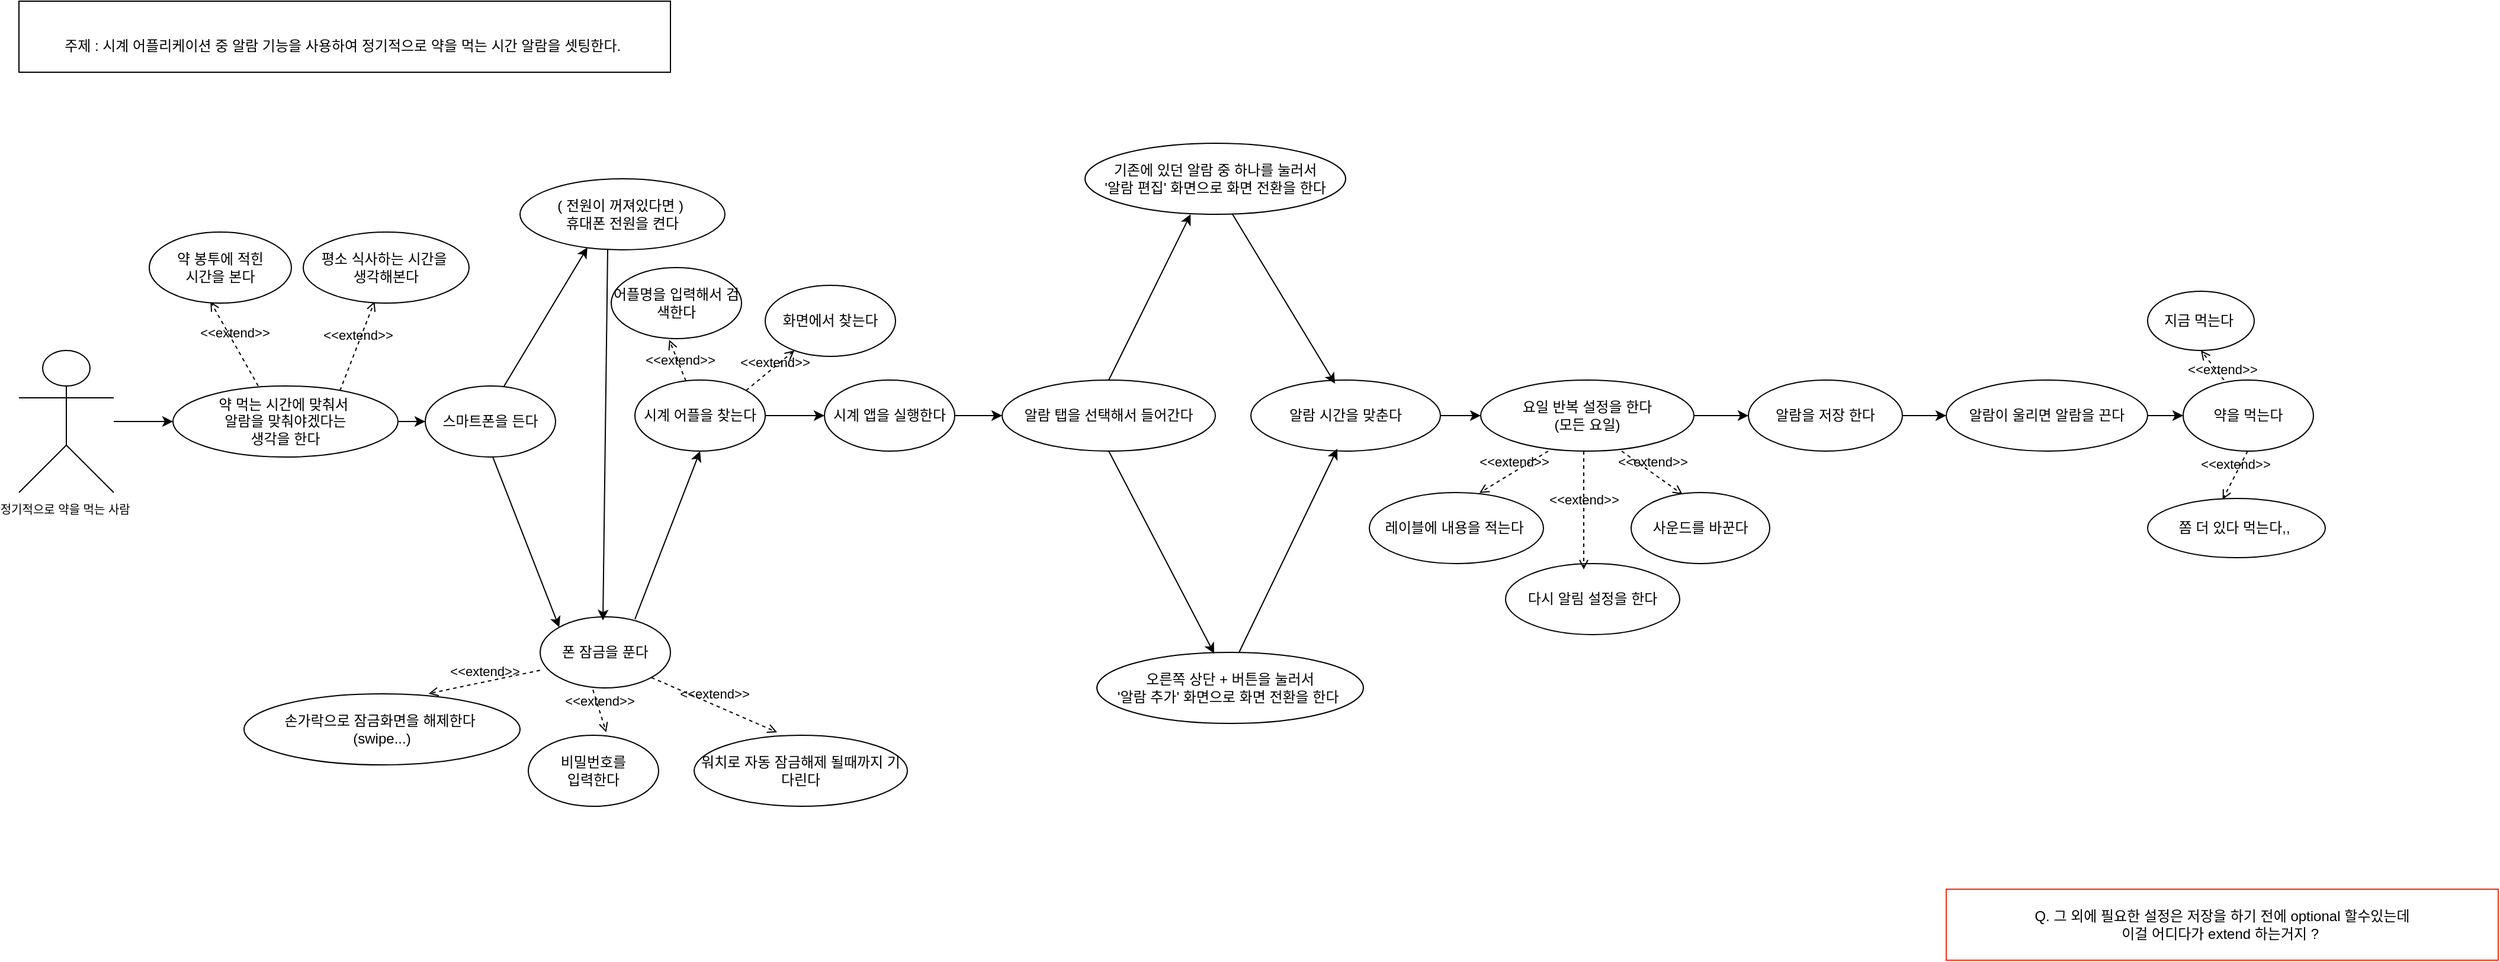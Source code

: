 <mxfile version="21.6.9" type="github">
  <diagram name="페이지-1" id="njK5p5rhTmzjdiSMJk1E">
    <mxGraphModel dx="2265" dy="787" grid="1" gridSize="10" guides="1" tooltips="1" connect="1" arrows="1" fold="1" page="1" pageScale="1" pageWidth="827" pageHeight="1169" math="0" shadow="0">
      <root>
        <mxCell id="0" />
        <mxCell id="1" parent="0" />
        <mxCell id="BJGbjpMF_LNjH99lksO5-61" value="" style="edgeStyle=orthogonalEdgeStyle;rounded=0;orthogonalLoop=1;jettySize=auto;html=1;" parent="1" source="BJGbjpMF_LNjH99lksO5-1" target="BJGbjpMF_LNjH99lksO5-39" edge="1">
          <mxGeometry relative="1" as="geometry" />
        </mxCell>
        <mxCell id="BJGbjpMF_LNjH99lksO5-1" value="&lt;font style=&quot;font-size: 10px;&quot;&gt;정기적으로 약을 먹는 사람&amp;nbsp;&lt;/font&gt;" style="shape=umlActor;verticalLabelPosition=bottom;verticalAlign=top;html=1;outlineConnect=0;" parent="1" vertex="1">
          <mxGeometry x="-800" y="385" width="80" height="120" as="geometry" />
        </mxCell>
        <mxCell id="BJGbjpMF_LNjH99lksO5-10" value="스마트폰을 든다" style="ellipse;whiteSpace=wrap;html=1;" parent="1" vertex="1">
          <mxGeometry x="-457" y="415" width="110" height="60" as="geometry" />
        </mxCell>
        <mxCell id="pdw7sznRlgDm5ee45Mnq-9" value="" style="edgeStyle=orthogonalEdgeStyle;rounded=0;orthogonalLoop=1;jettySize=auto;html=1;" edge="1" parent="1" source="BJGbjpMF_LNjH99lksO5-11" target="BJGbjpMF_LNjH99lksO5-12">
          <mxGeometry relative="1" as="geometry" />
        </mxCell>
        <mxCell id="BJGbjpMF_LNjH99lksO5-11" value="시계 앱을 실행한다" style="ellipse;whiteSpace=wrap;html=1;" parent="1" vertex="1">
          <mxGeometry x="-120" y="410" width="110" height="60" as="geometry" />
        </mxCell>
        <mxCell id="BJGbjpMF_LNjH99lksO5-12" value="알람 탭을 선택해서 들어간다" style="ellipse;whiteSpace=wrap;html=1;" parent="1" vertex="1">
          <mxGeometry x="30" y="410" width="180" height="60" as="geometry" />
        </mxCell>
        <mxCell id="BJGbjpMF_LNjH99lksO5-22" value="기존에 있던 알람 중 하나를 눌러서 &lt;br&gt;&#39;알람 편집&#39;&amp;nbsp;화면으로 화면 전환을 한다" style="ellipse;whiteSpace=wrap;html=1;" parent="1" vertex="1">
          <mxGeometry x="100" y="210" width="220" height="60" as="geometry" />
        </mxCell>
        <mxCell id="BJGbjpMF_LNjH99lksO5-24" value="오른쪽 상단 + 버튼을 눌러서 &lt;br&gt;&#39;알람 추가&#39; 화면으로 화면 전환을 한다&amp;nbsp;" style="ellipse;whiteSpace=wrap;html=1;" parent="1" vertex="1">
          <mxGeometry x="110" y="640" width="225" height="60" as="geometry" />
        </mxCell>
        <mxCell id="pdw7sznRlgDm5ee45Mnq-17" value="" style="edgeStyle=orthogonalEdgeStyle;rounded=0;orthogonalLoop=1;jettySize=auto;html=1;" edge="1" parent="1" source="BJGbjpMF_LNjH99lksO5-26" target="BJGbjpMF_LNjH99lksO5-27">
          <mxGeometry relative="1" as="geometry" />
        </mxCell>
        <mxCell id="BJGbjpMF_LNjH99lksO5-26" value="알람이 울리면 알람을 끈다" style="ellipse;whiteSpace=wrap;html=1;" parent="1" vertex="1">
          <mxGeometry x="827" y="410" width="170" height="60" as="geometry" />
        </mxCell>
        <mxCell id="BJGbjpMF_LNjH99lksO5-27" value="약을 먹는다" style="ellipse;whiteSpace=wrap;html=1;" parent="1" vertex="1">
          <mxGeometry x="1027" y="410" width="110" height="60" as="geometry" />
        </mxCell>
        <mxCell id="BJGbjpMF_LNjH99lksO5-28" value="지금 먹는다&amp;nbsp;" style="ellipse;whiteSpace=wrap;html=1;" parent="1" vertex="1">
          <mxGeometry x="997" y="335" width="90" height="50" as="geometry" />
        </mxCell>
        <mxCell id="BJGbjpMF_LNjH99lksO5-30" value="&lt;br&gt;주제 : 시계 어플리케이션 중 알람 기능을 사용하여 정기적으로 약을 먹는 시간 알람을 셋팅한다.&amp;nbsp;&lt;br&gt;" style="rounded=0;whiteSpace=wrap;html=1;" parent="1" vertex="1">
          <mxGeometry x="-800" y="90" width="550" height="60" as="geometry" />
        </mxCell>
        <mxCell id="BJGbjpMF_LNjH99lksO5-31" value="폰 잠금을 푼다" style="ellipse;whiteSpace=wrap;html=1;" parent="1" vertex="1">
          <mxGeometry x="-360" y="610" width="110" height="60" as="geometry" />
        </mxCell>
        <mxCell id="BJGbjpMF_LNjH99lksO5-32" value="( 전원이 꺼져있다면 )&amp;nbsp;&lt;br&gt;휴대폰 전원을 켠다" style="ellipse;whiteSpace=wrap;html=1;" parent="1" vertex="1">
          <mxGeometry x="-377" y="240" width="173" height="60" as="geometry" />
        </mxCell>
        <mxCell id="pdw7sznRlgDm5ee45Mnq-8" value="" style="edgeStyle=orthogonalEdgeStyle;rounded=0;orthogonalLoop=1;jettySize=auto;html=1;" edge="1" parent="1" source="BJGbjpMF_LNjH99lksO5-33" target="BJGbjpMF_LNjH99lksO5-11">
          <mxGeometry relative="1" as="geometry" />
        </mxCell>
        <mxCell id="BJGbjpMF_LNjH99lksO5-33" value="시계 어플을 찾는다" style="ellipse;whiteSpace=wrap;html=1;" parent="1" vertex="1">
          <mxGeometry x="-280" y="410" width="110" height="60" as="geometry" />
        </mxCell>
        <mxCell id="BJGbjpMF_LNjH99lksO5-34" value="손가락으로 잠금화면을 해제한다&amp;nbsp;&lt;br&gt;(swipe...)" style="ellipse;whiteSpace=wrap;html=1;" parent="1" vertex="1">
          <mxGeometry x="-610" y="675" width="233" height="60" as="geometry" />
        </mxCell>
        <mxCell id="BJGbjpMF_LNjH99lksO5-35" value="비밀번호를 &lt;br&gt;입력한다" style="ellipse;whiteSpace=wrap;html=1;" parent="1" vertex="1">
          <mxGeometry x="-370" y="710" width="110" height="60" as="geometry" />
        </mxCell>
        <mxCell id="BJGbjpMF_LNjH99lksO5-36" value="워치로 자동 잠금해제 될때까지 기다린다" style="ellipse;whiteSpace=wrap;html=1;" parent="1" vertex="1">
          <mxGeometry x="-230" y="710" width="180" height="60" as="geometry" />
        </mxCell>
        <mxCell id="BJGbjpMF_LNjH99lksO5-37" value="화면에서 찾는다" style="ellipse;whiteSpace=wrap;html=1;" parent="1" vertex="1">
          <mxGeometry x="-170" y="330" width="110" height="60" as="geometry" />
        </mxCell>
        <mxCell id="BJGbjpMF_LNjH99lksO5-38" value="어플명을 입력해서 검색한다" style="ellipse;whiteSpace=wrap;html=1;" parent="1" vertex="1">
          <mxGeometry x="-300" y="315" width="110" height="60" as="geometry" />
        </mxCell>
        <mxCell id="pdw7sznRlgDm5ee45Mnq-1" value="" style="edgeStyle=orthogonalEdgeStyle;rounded=0;orthogonalLoop=1;jettySize=auto;html=1;" edge="1" parent="1" source="BJGbjpMF_LNjH99lksO5-39" target="BJGbjpMF_LNjH99lksO5-10">
          <mxGeometry relative="1" as="geometry" />
        </mxCell>
        <mxCell id="BJGbjpMF_LNjH99lksO5-39" value="약 먹는 시간에 맞춰서&amp;nbsp;&lt;br&gt;알람을 맞춰야겠다는&lt;br&gt;생각을 한다" style="ellipse;whiteSpace=wrap;html=1;" parent="1" vertex="1">
          <mxGeometry x="-670" y="415" width="190" height="60" as="geometry" />
        </mxCell>
        <mxCell id="BJGbjpMF_LNjH99lksO5-40" value="&amp;lt;&amp;lt;extend&amp;gt;&amp;gt;" style="html=1;verticalAlign=bottom;labelBackgroundColor=none;endArrow=open;endFill=0;dashed=1;rounded=0;entryX=0.43;entryY=0.977;entryDx=0;entryDy=0;entryPerimeter=0;" parent="1" target="BJGbjpMF_LNjH99lksO5-41" edge="1">
          <mxGeometry width="160" relative="1" as="geometry">
            <mxPoint x="-598" y="415" as="sourcePoint" />
            <mxPoint x="-490" y="415" as="targetPoint" />
          </mxGeometry>
        </mxCell>
        <mxCell id="BJGbjpMF_LNjH99lksO5-41" value="약 봉투에 적힌&lt;br&gt;시간을 본다" style="ellipse;whiteSpace=wrap;html=1;" parent="1" vertex="1">
          <mxGeometry x="-690" y="285" width="120" height="60" as="geometry" />
        </mxCell>
        <mxCell id="BJGbjpMF_LNjH99lksO5-42" value="&amp;lt;&amp;lt;extend&amp;gt;&amp;gt;" style="html=1;verticalAlign=bottom;labelBackgroundColor=none;endArrow=open;endFill=0;dashed=1;rounded=0;entryX=0.43;entryY=0.977;entryDx=0;entryDy=0;entryPerimeter=0;exitX=0.742;exitY=0.066;exitDx=0;exitDy=0;exitPerimeter=0;" parent="1" source="BJGbjpMF_LNjH99lksO5-39" target="BJGbjpMF_LNjH99lksO5-43" edge="1">
          <mxGeometry width="160" relative="1" as="geometry">
            <mxPoint x="-508" y="415" as="sourcePoint" />
            <mxPoint x="-400" y="415" as="targetPoint" />
          </mxGeometry>
        </mxCell>
        <mxCell id="BJGbjpMF_LNjH99lksO5-43" value="평소 식사하는 시간을&amp;nbsp;&lt;br&gt;생각해본다" style="ellipse;whiteSpace=wrap;html=1;" parent="1" vertex="1">
          <mxGeometry x="-560" y="285" width="140" height="60" as="geometry" />
        </mxCell>
        <mxCell id="pdw7sznRlgDm5ee45Mnq-14" value="" style="edgeStyle=orthogonalEdgeStyle;rounded=0;orthogonalLoop=1;jettySize=auto;html=1;" edge="1" parent="1" source="BJGbjpMF_LNjH99lksO5-44" target="BJGbjpMF_LNjH99lksO5-46">
          <mxGeometry relative="1" as="geometry" />
        </mxCell>
        <mxCell id="BJGbjpMF_LNjH99lksO5-44" value="알람 시간을 맞춘다" style="ellipse;whiteSpace=wrap;html=1;" parent="1" vertex="1">
          <mxGeometry x="240" y="410" width="160" height="60" as="geometry" />
        </mxCell>
        <mxCell id="pdw7sznRlgDm5ee45Mnq-16" value="" style="edgeStyle=orthogonalEdgeStyle;rounded=0;orthogonalLoop=1;jettySize=auto;html=1;" edge="1" parent="1" source="BJGbjpMF_LNjH99lksO5-45" target="BJGbjpMF_LNjH99lksO5-26">
          <mxGeometry relative="1" as="geometry" />
        </mxCell>
        <mxCell id="BJGbjpMF_LNjH99lksO5-45" value="알람을 저장 한다" style="ellipse;whiteSpace=wrap;html=1;" parent="1" vertex="1">
          <mxGeometry x="660" y="410" width="130" height="60" as="geometry" />
        </mxCell>
        <mxCell id="pdw7sznRlgDm5ee45Mnq-15" value="" style="edgeStyle=orthogonalEdgeStyle;rounded=0;orthogonalLoop=1;jettySize=auto;html=1;" edge="1" parent="1" source="BJGbjpMF_LNjH99lksO5-46" target="BJGbjpMF_LNjH99lksO5-45">
          <mxGeometry relative="1" as="geometry" />
        </mxCell>
        <mxCell id="BJGbjpMF_LNjH99lksO5-46" value="요일 반복 설정을 한다&lt;br&gt;(모든 요일)" style="ellipse;whiteSpace=wrap;html=1;" parent="1" vertex="1">
          <mxGeometry x="434" y="410" width="180" height="60" as="geometry" />
        </mxCell>
        <mxCell id="BJGbjpMF_LNjH99lksO5-47" value="레이블에 내용을 적는다&amp;nbsp;" style="ellipse;whiteSpace=wrap;html=1;" parent="1" vertex="1">
          <mxGeometry x="340" y="505" width="147" height="60" as="geometry" />
        </mxCell>
        <mxCell id="BJGbjpMF_LNjH99lksO5-48" value="Q. 그 외에 필요한 설정은 저장을 하기 전에 optional 할수있는데 &lt;br&gt;이걸 어디다가 extend 하는거지 ?&amp;nbsp;&lt;br&gt;" style="rounded=0;whiteSpace=wrap;html=1;strokeColor=#FF2908;" parent="1" vertex="1">
          <mxGeometry x="827" y="840" width="466" height="60" as="geometry" />
        </mxCell>
        <mxCell id="BJGbjpMF_LNjH99lksO5-49" value="사운드를 바꾼다" style="ellipse;whiteSpace=wrap;html=1;" parent="1" vertex="1">
          <mxGeometry x="561" y="505" width="117" height="60" as="geometry" />
        </mxCell>
        <mxCell id="BJGbjpMF_LNjH99lksO5-50" value="다시 알림 설정을 한다" style="ellipse;whiteSpace=wrap;html=1;" parent="1" vertex="1">
          <mxGeometry x="455" y="565" width="147" height="60" as="geometry" />
        </mxCell>
        <mxCell id="BJGbjpMF_LNjH99lksO5-51" value="&amp;lt;&amp;lt;extend&amp;gt;&amp;gt;" style="html=1;verticalAlign=bottom;labelBackgroundColor=none;endArrow=open;endFill=0;dashed=1;rounded=0;entryX=0.371;entryY=0.026;entryDx=0;entryDy=0;entryPerimeter=0;exitX=0.742;exitY=0.066;exitDx=0;exitDy=0;exitPerimeter=0;" parent="1" target="BJGbjpMF_LNjH99lksO5-49" edge="1">
          <mxGeometry width="160" relative="1" as="geometry">
            <mxPoint x="553" y="470" as="sourcePoint" />
            <mxPoint x="584" y="395" as="targetPoint" />
          </mxGeometry>
        </mxCell>
        <mxCell id="BJGbjpMF_LNjH99lksO5-52" value="&amp;lt;&amp;lt;extend&amp;gt;&amp;gt;" style="html=1;verticalAlign=bottom;labelBackgroundColor=none;endArrow=open;endFill=0;dashed=1;rounded=0;entryX=0.632;entryY=0.007;entryDx=0;entryDy=0;entryPerimeter=0;" parent="1" target="BJGbjpMF_LNjH99lksO5-47" edge="1">
          <mxGeometry width="160" relative="1" as="geometry">
            <mxPoint x="491" y="470" as="sourcePoint" />
            <mxPoint x="461" y="490" as="targetPoint" />
          </mxGeometry>
        </mxCell>
        <mxCell id="BJGbjpMF_LNjH99lksO5-53" value="&amp;lt;&amp;lt;extend&amp;gt;&amp;gt;" style="html=1;verticalAlign=bottom;labelBackgroundColor=none;endArrow=open;endFill=0;dashed=1;rounded=0;entryX=0.449;entryY=0.083;entryDx=0;entryDy=0;entryPerimeter=0;exitX=0.742;exitY=0.066;exitDx=0;exitDy=0;exitPerimeter=0;" parent="1" target="BJGbjpMF_LNjH99lksO5-50" edge="1">
          <mxGeometry width="160" relative="1" as="geometry">
            <mxPoint x="521" y="470" as="sourcePoint" />
            <mxPoint x="552" y="395" as="targetPoint" />
          </mxGeometry>
        </mxCell>
        <mxCell id="BJGbjpMF_LNjH99lksO5-54" value="쫌 더 있다 먹는다,,&amp;nbsp;" style="ellipse;whiteSpace=wrap;html=1;" parent="1" vertex="1">
          <mxGeometry x="997" y="510" width="150" height="50" as="geometry" />
        </mxCell>
        <mxCell id="BJGbjpMF_LNjH99lksO5-55" value="&amp;lt;&amp;lt;extend&amp;gt;&amp;gt;" style="html=1;verticalAlign=bottom;labelBackgroundColor=none;endArrow=open;endFill=0;dashed=1;rounded=0;entryX=0.669;entryY=-0.003;entryDx=0;entryDy=0;entryPerimeter=0;exitX=-0.001;exitY=0.752;exitDx=0;exitDy=0;exitPerimeter=0;" parent="1" source="BJGbjpMF_LNjH99lksO5-31" target="BJGbjpMF_LNjH99lksO5-34" edge="1">
          <mxGeometry width="160" relative="1" as="geometry">
            <mxPoint x="-320" y="650" as="sourcePoint" />
            <mxPoint x="-360" y="579" as="targetPoint" />
          </mxGeometry>
        </mxCell>
        <mxCell id="BJGbjpMF_LNjH99lksO5-56" value="&amp;lt;&amp;lt;extend&amp;gt;&amp;gt;" style="html=1;verticalAlign=bottom;labelBackgroundColor=none;endArrow=open;endFill=0;dashed=1;rounded=0;entryX=0.598;entryY=-0.042;entryDx=0;entryDy=0;entryPerimeter=0;exitX=0.405;exitY=1.026;exitDx=0;exitDy=0;exitPerimeter=0;" parent="1" source="BJGbjpMF_LNjH99lksO5-31" target="BJGbjpMF_LNjH99lksO5-35" edge="1">
          <mxGeometry width="160" relative="1" as="geometry">
            <mxPoint x="-289" y="660" as="sourcePoint" />
            <mxPoint x="-423" y="685" as="targetPoint" />
          </mxGeometry>
        </mxCell>
        <mxCell id="BJGbjpMF_LNjH99lksO5-57" value="&amp;lt;&amp;lt;extend&amp;gt;&amp;gt;" style="html=1;verticalAlign=bottom;labelBackgroundColor=none;endArrow=open;endFill=0;dashed=1;rounded=0;entryX=0.389;entryY=-0.042;entryDx=0;entryDy=0;exitX=1;exitY=1;exitDx=0;exitDy=0;entryPerimeter=0;" parent="1" source="BJGbjpMF_LNjH99lksO5-31" target="BJGbjpMF_LNjH99lksO5-36" edge="1">
          <mxGeometry width="160" relative="1" as="geometry">
            <mxPoint x="-247.02" y="637.02" as="sourcePoint" />
            <mxPoint x="-172" y="747.0" as="targetPoint" />
          </mxGeometry>
        </mxCell>
        <mxCell id="BJGbjpMF_LNjH99lksO5-58" value="&amp;lt;&amp;lt;extend&amp;gt;&amp;gt;" style="html=1;verticalAlign=bottom;labelBackgroundColor=none;endArrow=open;endFill=0;dashed=1;rounded=0;entryX=0.445;entryY=1.017;entryDx=0;entryDy=0;entryPerimeter=0;" parent="1" target="BJGbjpMF_LNjH99lksO5-38" edge="1" source="BJGbjpMF_LNjH99lksO5-33">
          <mxGeometry x="-0.471" y="1" width="160" relative="1" as="geometry">
            <mxPoint x="-178" y="290" as="sourcePoint" />
            <mxPoint x="-272" y="335" as="targetPoint" />
            <mxPoint as="offset" />
          </mxGeometry>
        </mxCell>
        <mxCell id="BJGbjpMF_LNjH99lksO5-59" value="&amp;lt;&amp;lt;extend&amp;gt;&amp;gt;" style="html=1;verticalAlign=bottom;labelBackgroundColor=none;endArrow=open;endFill=0;dashed=1;rounded=0;exitX=1;exitY=0;exitDx=0;exitDy=0;" parent="1" target="BJGbjpMF_LNjH99lksO5-37" edge="1" source="BJGbjpMF_LNjH99lksO5-33">
          <mxGeometry x="0.052" y="-4" width="160" relative="1" as="geometry">
            <mxPoint x="-140" y="295" as="sourcePoint" />
            <mxPoint x="-61" y="366" as="targetPoint" />
            <mxPoint as="offset" />
          </mxGeometry>
        </mxCell>
        <mxCell id="pdw7sznRlgDm5ee45Mnq-2" value="" style="endArrow=classic;html=1;rounded=0;entryX=0.329;entryY=0.967;entryDx=0;entryDy=0;entryPerimeter=0;exitX=0.591;exitY=0.033;exitDx=0;exitDy=0;exitPerimeter=0;" edge="1" parent="1" target="BJGbjpMF_LNjH99lksO5-32">
          <mxGeometry width="50" height="50" relative="1" as="geometry">
            <mxPoint x="-390.99" y="415.98" as="sourcePoint" />
            <mxPoint x="-332.037" y="346" as="targetPoint" />
          </mxGeometry>
        </mxCell>
        <mxCell id="pdw7sznRlgDm5ee45Mnq-3" value="" style="endArrow=classic;html=1;rounded=0;exitX=0.591;exitY=0.033;exitDx=0;exitDy=0;exitPerimeter=0;entryX=0;entryY=0;entryDx=0;entryDy=0;" edge="1" parent="1" target="BJGbjpMF_LNjH99lksO5-31">
          <mxGeometry width="50" height="50" relative="1" as="geometry">
            <mxPoint x="-400" y="474.99" as="sourcePoint" />
            <mxPoint x="-350" y="560" as="targetPoint" />
          </mxGeometry>
        </mxCell>
        <mxCell id="pdw7sznRlgDm5ee45Mnq-6" value="" style="endArrow=classic;html=1;rounded=0;entryX=0.6;entryY=0.05;entryDx=0;entryDy=0;entryPerimeter=0;" edge="1" parent="1">
          <mxGeometry width="50" height="50" relative="1" as="geometry">
            <mxPoint x="-303" y="300" as="sourcePoint" />
            <mxPoint x="-307" y="613" as="targetPoint" />
          </mxGeometry>
        </mxCell>
        <mxCell id="pdw7sznRlgDm5ee45Mnq-7" value="" style="endArrow=classic;html=1;rounded=0;entryX=0.5;entryY=1;entryDx=0;entryDy=0;" edge="1" parent="1" target="BJGbjpMF_LNjH99lksO5-33">
          <mxGeometry width="50" height="50" relative="1" as="geometry">
            <mxPoint x="-280" y="612" as="sourcePoint" />
            <mxPoint x="-210" y="472" as="targetPoint" />
          </mxGeometry>
        </mxCell>
        <mxCell id="pdw7sznRlgDm5ee45Mnq-10" value="" style="endArrow=classic;html=1;rounded=0;entryX=0.405;entryY=1;entryDx=0;entryDy=0;entryPerimeter=0;exitX=0.5;exitY=0;exitDx=0;exitDy=0;" edge="1" parent="1" source="BJGbjpMF_LNjH99lksO5-12" target="BJGbjpMF_LNjH99lksO5-22">
          <mxGeometry width="50" height="50" relative="1" as="geometry">
            <mxPoint x="129.01" y="410" as="sourcePoint" />
            <mxPoint x="200" y="292.02" as="targetPoint" />
          </mxGeometry>
        </mxCell>
        <mxCell id="pdw7sznRlgDm5ee45Mnq-11" value="" style="endArrow=classic;html=1;rounded=0;exitX=0.591;exitY=0.033;exitDx=0;exitDy=0;exitPerimeter=0;entryX=0.44;entryY=0.017;entryDx=0;entryDy=0;entryPerimeter=0;" edge="1" parent="1" target="BJGbjpMF_LNjH99lksO5-24">
          <mxGeometry width="50" height="50" relative="1" as="geometry">
            <mxPoint x="120" y="470" as="sourcePoint" />
            <mxPoint x="176" y="614.01" as="targetPoint" />
          </mxGeometry>
        </mxCell>
        <mxCell id="pdw7sznRlgDm5ee45Mnq-12" value="" style="endArrow=classic;html=1;rounded=0;entryX=0.444;entryY=0.05;entryDx=0;entryDy=0;entryPerimeter=0;" edge="1" parent="1" target="BJGbjpMF_LNjH99lksO5-44">
          <mxGeometry width="50" height="50" relative="1" as="geometry">
            <mxPoint x="224.5" y="270" as="sourcePoint" />
            <mxPoint x="220.5" y="583" as="targetPoint" />
          </mxGeometry>
        </mxCell>
        <mxCell id="pdw7sznRlgDm5ee45Mnq-13" value="" style="endArrow=classic;html=1;rounded=0;entryX=0.456;entryY=0.967;entryDx=0;entryDy=0;entryPerimeter=0;" edge="1" parent="1" target="BJGbjpMF_LNjH99lksO5-44">
          <mxGeometry width="50" height="50" relative="1" as="geometry">
            <mxPoint x="230" y="640" as="sourcePoint" />
            <mxPoint x="285" y="498" as="targetPoint" />
          </mxGeometry>
        </mxCell>
        <mxCell id="pdw7sznRlgDm5ee45Mnq-18" value="&amp;lt;&amp;lt;extend&amp;gt;&amp;gt;" style="html=1;verticalAlign=bottom;labelBackgroundColor=none;endArrow=open;endFill=0;dashed=1;rounded=0;exitX=1;exitY=0;exitDx=0;exitDy=0;entryX=0.5;entryY=1;entryDx=0;entryDy=0;" edge="1" parent="1" target="BJGbjpMF_LNjH99lksO5-28">
          <mxGeometry x="-0.942" y="1" width="160" relative="1" as="geometry">
            <mxPoint x="1061.5" y="410" as="sourcePoint" />
            <mxPoint x="1102.5" y="376" as="targetPoint" />
            <mxPoint as="offset" />
          </mxGeometry>
        </mxCell>
        <mxCell id="pdw7sznRlgDm5ee45Mnq-19" value="&amp;lt;&amp;lt;extend&amp;gt;&amp;gt;" style="html=1;verticalAlign=bottom;labelBackgroundColor=none;endArrow=open;endFill=0;dashed=1;rounded=0;entryX=0.422;entryY=0.018;entryDx=0;entryDy=0;entryPerimeter=0;exitX=0.742;exitY=0.066;exitDx=0;exitDy=0;exitPerimeter=0;" edge="1" parent="1" target="BJGbjpMF_LNjH99lksO5-54">
          <mxGeometry width="160" relative="1" as="geometry">
            <mxPoint x="1081.47" y="470" as="sourcePoint" />
            <mxPoint x="1081.47" y="570" as="targetPoint" />
          </mxGeometry>
        </mxCell>
      </root>
    </mxGraphModel>
  </diagram>
</mxfile>
